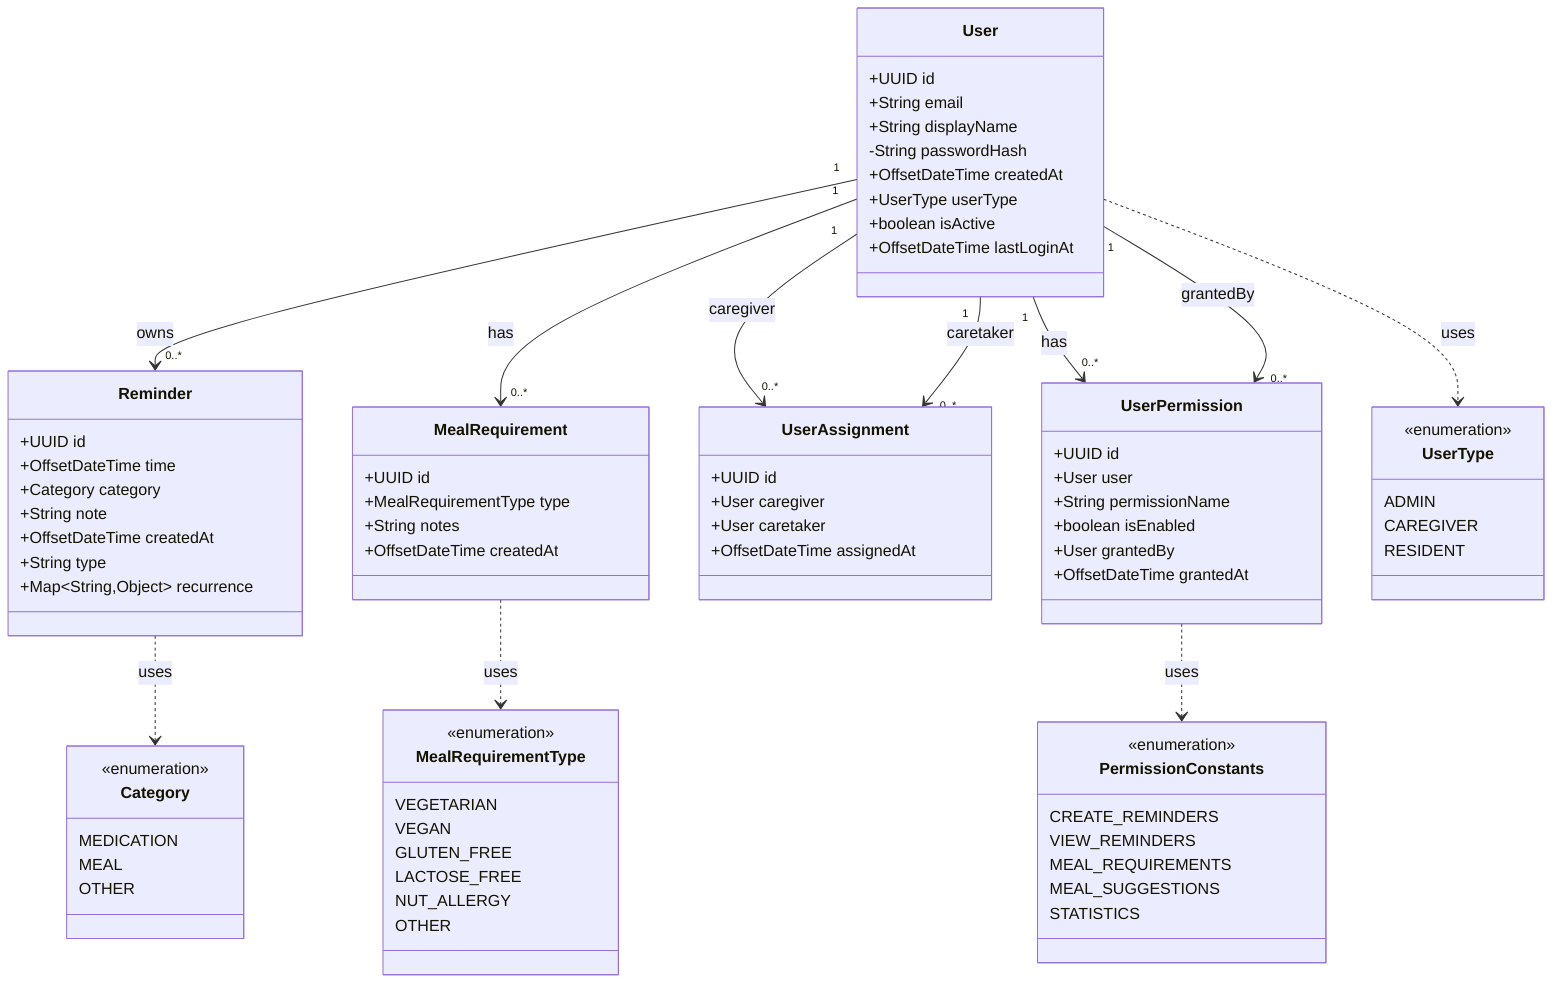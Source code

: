 classDiagram
  class User {
    +UUID id
    +String email
    +String displayName
    -String passwordHash
    +OffsetDateTime createdAt
    +UserType userType
    +boolean isActive
    +OffsetDateTime lastLoginAt
  }

  class Reminder {
    +UUID id
    +OffsetDateTime time
    +Category category
    +String note
    +OffsetDateTime createdAt
    +String type
    +Map~String,Object~ recurrence
  }

  class MealRequirement {
    +UUID id
    +MealRequirementType type
    +String notes
    +OffsetDateTime createdAt
  }

  class UserAssignment {
    +UUID id
    +User caregiver
    +User caretaker
    +OffsetDateTime assignedAt
  }

  class UserPermission {
    +UUID id
    +User user
    +String permissionName
    +boolean isEnabled
    +User grantedBy
    +OffsetDateTime grantedAt
  }

  class Category {
    <<enumeration>>
    MEDICATION
    MEAL
    OTHER
  }

  class MealRequirementType {
    <<enumeration>>
    VEGETARIAN
    VEGAN
    GLUTEN_FREE
    LACTOSE_FREE
    NUT_ALLERGY
    OTHER
  }

  class UserType {
    <<enumeration>>
    ADMIN
    CAREGIVER
    RESIDENT
  }

  class PermissionConstants {
    <<enumeration>>
    CREATE_REMINDERS
    VIEW_REMINDERS
    MEAL_REQUIREMENTS
    MEAL_SUGGESTIONS
    STATISTICS
  }

  User "1" --> "0..*" Reminder : owns
  User "1" --> "0..*" MealRequirement : has
  User "1" --> "0..*" UserAssignment : caregiver
  User "1" --> "0..*" UserAssignment : caretaker
  User "1" --> "0..*" UserPermission : has
  User "1" --> "0..*" UserPermission : grantedBy
  Reminder ..> Category : uses
  MealRequirement ..> MealRequirementType : uses
  User ..> UserType : uses
  UserPermission ..> PermissionConstants : uses